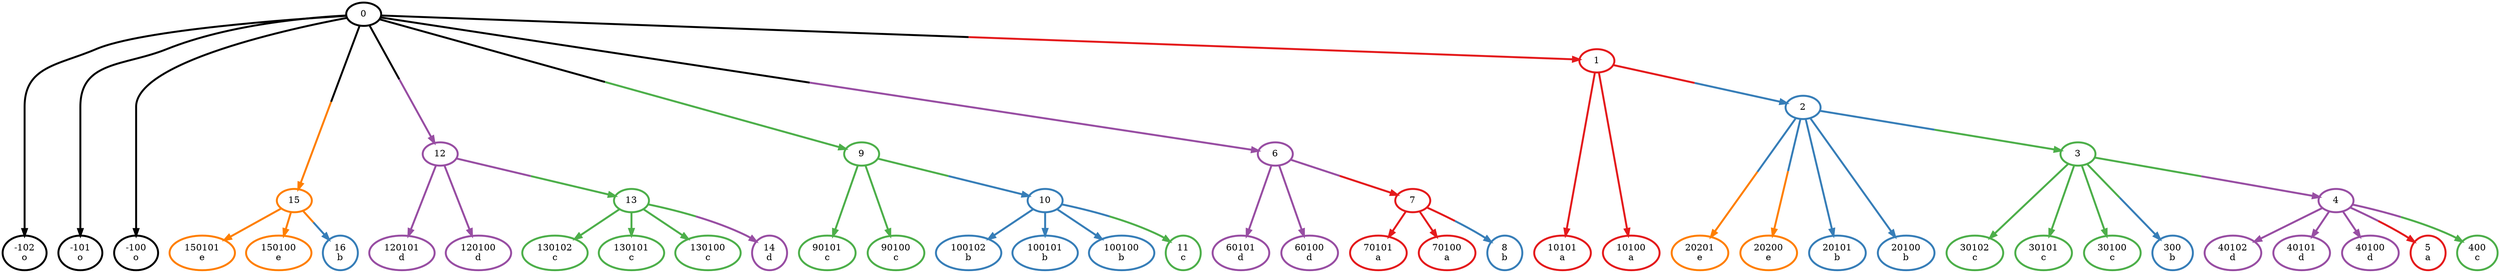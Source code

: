 digraph T {
	{
		rank=same
		49 [penwidth=3,colorscheme=set19,color=5,label="150101\ne"]
		48 [penwidth=3,colorscheme=set19,color=5,label="150100\ne"]
		47 [penwidth=3,colorscheme=set19,color=2,label="16\nb"]
		46 [penwidth=3,colorscheme=set19,color=3,label="130102\nc"]
		45 [penwidth=3,colorscheme=set19,color=3,label="130101\nc"]
		44 [penwidth=3,colorscheme=set19,color=3,label="130100\nc"]
		43 [penwidth=3,colorscheme=set19,color=4,label="14\nd"]
		42 [penwidth=3,colorscheme=set19,color=4,label="120101\nd"]
		41 [penwidth=3,colorscheme=set19,color=4,label="120100\nd"]
		39 [penwidth=3,colorscheme=set19,color=2,label="100102\nb"]
		38 [penwidth=3,colorscheme=set19,color=2,label="100101\nb"]
		37 [penwidth=3,colorscheme=set19,color=2,label="100100\nb"]
		36 [penwidth=3,colorscheme=set19,color=3,label="11\nc"]
		35 [penwidth=3,colorscheme=set19,color=3,label="90101\nc"]
		34 [penwidth=3,colorscheme=set19,color=3,label="90100\nc"]
		32 [penwidth=3,colorscheme=set19,color=1,label="70101\na"]
		31 [penwidth=3,colorscheme=set19,color=1,label="70100\na"]
		30 [penwidth=3,colorscheme=set19,color=2,label="8\nb"]
		29 [penwidth=3,colorscheme=set19,color=4,label="60101\nd"]
		28 [penwidth=3,colorscheme=set19,color=4,label="60100\nd"]
		26 [penwidth=3,colorscheme=set19,color=4,label="40102\nd"]
		25 [penwidth=3,colorscheme=set19,color=4,label="40101\nd"]
		24 [penwidth=3,colorscheme=set19,color=4,label="40100\nd"]
		23 [penwidth=3,colorscheme=set19,color=1,label="5\na"]
		22 [penwidth=3,colorscheme=set19,color=3,label="400\nc"]
		21 [penwidth=3,colorscheme=set19,color=3,label="30102\nc"]
		20 [penwidth=3,colorscheme=set19,color=3,label="30101\nc"]
		19 [penwidth=3,colorscheme=set19,color=3,label="30100\nc"]
		17 [penwidth=3,colorscheme=set19,color=2,label="300\nb"]
		16 [penwidth=3,colorscheme=set19,color=5,label="20201\ne"]
		15 [penwidth=3,colorscheme=set19,color=5,label="20200\ne"]
		14 [penwidth=3,colorscheme=set19,color=2,label="20101\nb"]
		13 [penwidth=3,colorscheme=set19,color=2,label="20100\nb"]
		11 [penwidth=3,colorscheme=set19,color=1,label="10101\na"]
		10 [penwidth=3,colorscheme=set19,color=1,label="10100\na"]
		8 [penwidth=3,colorscheme=set19,color=-589399745,label="-102\no"]
		7 [penwidth=3,colorscheme=set19,color=-589399745,label="-101\no"]
		6 [penwidth=3,colorscheme=set19,color=-589399745,label="-100\no"]
	}
	40 [penwidth=3,colorscheme=set19,color=3,label="13"]
	33 [penwidth=3,colorscheme=set19,color=2,label="10"]
	27 [penwidth=3,colorscheme=set19,color=1,label="7"]
	18 [penwidth=3,colorscheme=set19,color=4,label="4"]
	12 [penwidth=3,colorscheme=set19,color=3,label="3"]
	9 [penwidth=3,colorscheme=set19,color=2,label="2"]
	5 [penwidth=3,colorscheme=set19,color=5,label="15"]
	4 [penwidth=3,colorscheme=set19,color=4,label="12"]
	3 [penwidth=3,colorscheme=set19,color=3,label="9"]
	2 [penwidth=3,colorscheme=set19,color=4,label="6"]
	1 [penwidth=3,colorscheme=set19,color=1,label="1"]
	0 [penwidth=3,colorscheme=set19,color=-589399745,label="0"]
	40 -> 46 [penwidth=3,colorscheme=set19,color=3]
	40 -> 45 [penwidth=3,colorscheme=set19,color=3]
	40 -> 44 [penwidth=3,colorscheme=set19,color=3]
	40 -> 43 [penwidth=3,colorscheme=set19,color="3;0.5:4"]
	33 -> 39 [penwidth=3,colorscheme=set19,color=2]
	33 -> 38 [penwidth=3,colorscheme=set19,color=2]
	33 -> 37 [penwidth=3,colorscheme=set19,color=2]
	33 -> 36 [penwidth=3,colorscheme=set19,color="2;0.5:3"]
	27 -> 32 [penwidth=3,colorscheme=set19,color=1]
	27 -> 31 [penwidth=3,colorscheme=set19,color=1]
	27 -> 30 [penwidth=3,colorscheme=set19,color="1;0.5:2"]
	18 -> 26 [penwidth=3,colorscheme=set19,color=4]
	18 -> 25 [penwidth=3,colorscheme=set19,color=4]
	18 -> 24 [penwidth=3,colorscheme=set19,color=4]
	18 -> 23 [penwidth=3,colorscheme=set19,color="4;0.5:1"]
	18 -> 22 [penwidth=3,colorscheme=set19,color="4;0.5:3"]
	12 -> 21 [penwidth=3,colorscheme=set19,color=3]
	12 -> 20 [penwidth=3,colorscheme=set19,color=3]
	12 -> 19 [penwidth=3,colorscheme=set19,color=3]
	12 -> 18 [penwidth=3,colorscheme=set19,color="3;0.5:4"]
	12 -> 17 [penwidth=3,colorscheme=set19,color="3;0.5:2"]
	9 -> 16 [penwidth=3,colorscheme=set19,color="2;0.5:5"]
	9 -> 15 [penwidth=3,colorscheme=set19,color="2;0.5:5"]
	9 -> 14 [penwidth=3,colorscheme=set19,color=2]
	9 -> 13 [penwidth=3,colorscheme=set19,color=2]
	9 -> 12 [penwidth=3,colorscheme=set19,color="2;0.5:3"]
	5 -> 49 [penwidth=3,colorscheme=set19,color=5]
	5 -> 48 [penwidth=3,colorscheme=set19,color=5]
	5 -> 47 [penwidth=3,colorscheme=set19,color="5;0.5:2"]
	4 -> 42 [penwidth=3,colorscheme=set19,color=4]
	4 -> 41 [penwidth=3,colorscheme=set19,color=4]
	4 -> 40 [penwidth=3,colorscheme=set19,color="4;0.5:3"]
	3 -> 35 [penwidth=3,colorscheme=set19,color=3]
	3 -> 34 [penwidth=3,colorscheme=set19,color=3]
	3 -> 33 [penwidth=3,colorscheme=set19,color="3;0.5:2"]
	2 -> 29 [penwidth=3,colorscheme=set19,color=4]
	2 -> 28 [penwidth=3,colorscheme=set19,color=4]
	2 -> 27 [penwidth=3,colorscheme=set19,color="4;0.5:1"]
	1 -> 11 [penwidth=3,colorscheme=set19,color=1]
	1 -> 10 [penwidth=3,colorscheme=set19,color=1]
	1 -> 9 [penwidth=3,colorscheme=set19,color="1;0.5:2"]
	0 -> 8 [penwidth=3,colorscheme=set19,color=-589399745]
	0 -> 7 [penwidth=3,colorscheme=set19,color=-589399745]
	0 -> 6 [penwidth=3,colorscheme=set19,color=-589399745]
	0 -> 5 [penwidth=3,colorscheme=set19,color="-589399745;0.5:5"]
	0 -> 4 [penwidth=3,colorscheme=set19,color="-589399745;0.5:4"]
	0 -> 3 [penwidth=3,colorscheme=set19,color="-589399745;0.5:3"]
	0 -> 2 [penwidth=3,colorscheme=set19,color="-589399745;0.5:4"]
	0 -> 1 [penwidth=3,colorscheme=set19,color="-589399745;0.5:1"]
}

